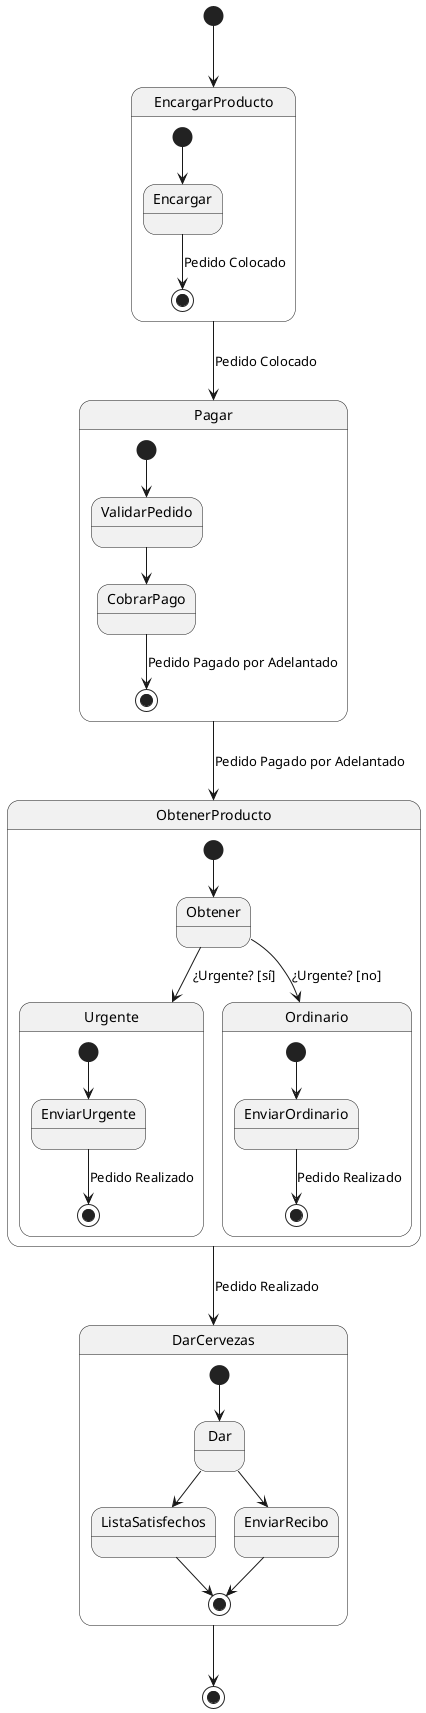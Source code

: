 @startuml
[*] --> EncargarProducto

state EncargarProducto {
  [*] --> Encargar
  Encargar --> [*] : Pedido Colocado
}

EncargarProducto --> Pagar : Pedido Colocado

state Pagar {
  [*] --> ValidarPedido
  ValidarPedido --> CobrarPago
  CobrarPago --> [*] : Pedido Pagado por Adelantado
}

Pagar --> ObtenerProducto : Pedido Pagado por Adelantado

state ObtenerProducto {
  [*] --> Obtener
  Obtener --> Urgente : ¿Urgente? [sí]
  Obtener --> Ordinario : ¿Urgente? [no]

  state Urgente {
    [*] --> EnviarUrgente
    EnviarUrgente --> [*] : Pedido Realizado
  }

  state Ordinario {
    [*] --> EnviarOrdinario
    EnviarOrdinario --> [*] : Pedido Realizado
  }
}

ObtenerProducto --> DarCervezas : Pedido Realizado

state DarCervezas {
  [*] --> Dar
  Dar --> ListaSatisfechos
  Dar --> EnviarRecibo
  ListaSatisfechos --> [*]
  EnviarRecibo --> [*]
}

DarCervezas --> [*]
@enduml
